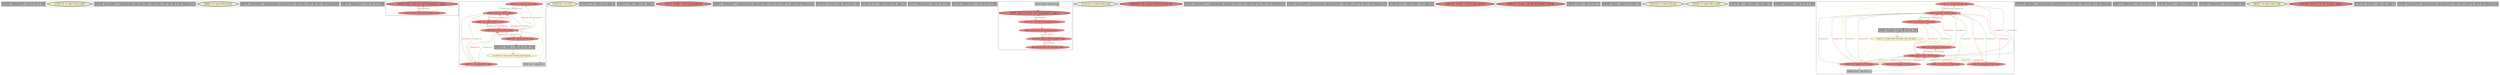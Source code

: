 
digraph G {





subgraph cluster39 {


node234 [penwidth=3.0,fontsize=20,fillcolor=grey,label="[24/25]  %idxprom10 = zext i32 %5 to i64",shape=rectangle,style=filled ]



}

subgraph cluster38 {


node233 [penwidth=3.0,fontsize=20,fillcolor=lemonchiffon,label="[114/115]  br label %for.cond7",shape=ellipse,style=filled ]



}

subgraph cluster37 {


node232 [penwidth=3.0,fontsize=20,fillcolor=grey,label="[29/34]  %arrayidx13 = getelementptr inbounds [100 x i32], [100 x i32]* %b, i64 0, i64 %idxprom12",shape=rectangle,style=filled ]



}

subgraph cluster36 {


node231 [penwidth=3.0,fontsize=20,fillcolor=lemonchiffon,label="[60/61]  br label %for.inc20",shape=ellipse,style=filled ]



}

subgraph cluster15 {


node191 [penwidth=3.0,fontsize=20,fillcolor=grey,label="[69/70]  %arrayidx5 = getelementptr inbounds [100 x i32], [100 x i32]* %b, i64 0, i64 %idxprom4",shape=rectangle,style=filled ]



}

subgraph cluster35 {


node230 [penwidth=3.0,fontsize=20,fillcolor=grey,label="[28/35]  %idxprom12 = zext i32 %7 to i64",shape=rectangle,style=filled ]



}

subgraph cluster11 {


node187 [penwidth=3.0,fontsize=20,fillcolor=lightcoral,label="[30/33]  %8 = load i32, i32* %arrayidx13, align 4",shape=ellipse,style=filled ]
node186 [fillcolor=lightcoral,label="[31/32]  store i32 %rem3, i32* %arrayidx5, align 4",shape=ellipse,style=filled ]

node186->node187 [style=solid,color=forestgreen,label="T|indep",penwidth=1.0,fontcolor=forestgreen ]
node187->node186 [style=solid,color=firebrick3,label="A|indep",penwidth=1.0,fontcolor=firebrick3 ]


}

subgraph cluster19 {


node203 [fillcolor=lightcoral,label="[84/93]  %3 = load i32, i32* %i, align 4",shape=ellipse,style=filled ]
node202 [fillcolor=lightcoral,label="[82/97]  %1 = load i32, i32* %i, align 4",shape=ellipse,style=filled ]
node201 [fillcolor=lightcoral,label="[85/90]  store i32 0, i32* %i, align 4",shape=ellipse,style=filled ]
node196 [fillcolor=lemonchiffon,label="[81/104]  br i1 %cmp, label %for.body, label %for.end",shape=ellipse,style=filled ]
node195 [fillcolor=grey,label="[91/92]  %inc = add i32 %3, 1",shape=rectangle,style=filled ]
node197 [fillcolor=lightcoral,label="[88/89]  %0 = load i32, i32* %i, align 4",shape=ellipse,style=filled ]
node198 [fillcolor=lightcoral,label="[86/87]  %2 = load i32, i32* %i, align 4",shape=ellipse,style=filled ]
node199 [penwidth=3.0,fontsize=20,fillcolor=grey,label="[80/105]  %cmp = icmp ult i32 %0, 100",shape=rectangle,style=filled ]
node200 [fillcolor=lightcoral,label="[83/94]  store i32 %inc, i32* %i, align 4",shape=ellipse,style=filled ]

node201->node198 [style=solid,color=forestgreen,label="T|indep|Const",penwidth=1.0,fontcolor=forestgreen ]
node198->node200 [style=solid,color=firebrick3,label="A|indep|Const",penwidth=1.0,fontcolor=firebrick3 ]
node199->node196 [style=solid,color=black,label="",penwidth=0.5,fontcolor=black ]
node196->node199 [style=solid,color=gold,label="C",penwidth=1.0,fontcolor=gold ]
node200->node203 [style=solid,color=forestgreen,label="T|indep|Const",penwidth=1.0,fontcolor=forestgreen ]
node203->node200 [style=solid,color=firebrick3,label="A|indep|Const",penwidth=1.0,fontcolor=firebrick3 ]
node197->node201 [style=solid,color=firebrick3,label="A|indep|Const",penwidth=1.0,fontcolor=firebrick3 ]
node196->node196 [style=solid,color=gold,label="C",penwidth=1.0,fontcolor=gold ]
node197->node199 [style=solid,color=black,label="",penwidth=0.5,fontcolor=black ]
node200->node202 [style=solid,color=forestgreen,label="T|indep|Const",penwidth=1.0,fontcolor=forestgreen ]
node203->node195 [style=solid,color=black,label="",penwidth=0.5,fontcolor=black ]
node201->node202 [style=solid,color=forestgreen,label="T|indep|Const",penwidth=1.0,fontcolor=forestgreen ]
node198->node201 [style=solid,color=firebrick3,label="A|indep|Const",penwidth=1.0,fontcolor=firebrick3 ]
node200->node198 [style=solid,color=forestgreen,label="T|indep|Const",penwidth=1.0,fontcolor=forestgreen ]
node202->node201 [style=solid,color=firebrick3,label="A|indep|Const",penwidth=1.0,fontcolor=firebrick3 ]
node202->node200 [style=solid,color=firebrick3,label="A|indep|Const",penwidth=1.0,fontcolor=firebrick3 ]
node196->node200 [style=solid,color=gold,label="C",penwidth=1.0,fontcolor=gold ]
node203->node201 [style=solid,color=firebrick3,label="A|indep|Const",penwidth=1.0,fontcolor=firebrick3 ]
node195->node200 [style=solid,color=black,label="",penwidth=0.5,fontcolor=black ]
node196->node195 [style=solid,color=gold,label="C",penwidth=1.0,fontcolor=gold ]
node196->node198 [style=solid,color=gold,label="C",penwidth=1.0,fontcolor=gold ]
node196->node202 [style=solid,color=gold,label="C",penwidth=1.0,fontcolor=gold ]
node197->node200 [style=solid,color=firebrick3,label="A|indep|Const",penwidth=1.0,fontcolor=firebrick3 ]
node201->node197 [style=solid,color=forestgreen,label="T|indep|Const",penwidth=1.0,fontcolor=forestgreen ]
node196->node203 [style=solid,color=gold,label="C",penwidth=1.0,fontcolor=gold ]
node201->node203 [style=solid,color=forestgreen,label="T|indep|Const",penwidth=1.0,fontcolor=forestgreen ]
node196->node197 [style=solid,color=gold,label="C",penwidth=1.0,fontcolor=gold ]
node200->node197 [style=solid,color=forestgreen,label="T|indep|Const",penwidth=1.0,fontcolor=forestgreen ]


}

subgraph cluster9 {


node184 [penwidth=3.0,fontsize=20,fillcolor=lemonchiffon,label="[124/125]  ret i32 0",shape=ellipse,style=filled ]



}

subgraph cluster8 {


node183 [penwidth=3.0,fontsize=20,fillcolor=grey,label="[116/117]  %i = alloca i32, align 4",shape=rectangle,style=filled ]



}

subgraph cluster10 {


node185 [penwidth=3.0,fontsize=20,fillcolor=grey,label="[126/127]  %i6 = alloca i32, align 4",shape=rectangle,style=filled ]



}

subgraph cluster23 {


node207 [penwidth=3.0,fontsize=20,fillcolor=lightcoral,label="[74/77]  %call2 = call i32 @rand() #2",shape=ellipse,style=filled ]



}

subgraph cluster7 {


node182 [penwidth=3.0,fontsize=20,fillcolor=grey,label="[46/47]  %arrayidx17 = getelementptr inbounds [100 x i32], [100 x i32]* %c, i64 0, i64 %idxprom16",shape=rectangle,style=filled ]



}

subgraph cluster14 {


node190 [penwidth=3.0,fontsize=20,fillcolor=grey,label="[107/110]  %conv = trunc i64 %call to i32",shape=rectangle,style=filled ]



}

subgraph cluster6 {


node181 [penwidth=3.0,fontsize=20,fillcolor=grey,label="[112/113]  %c = alloca [100 x i32], align 16",shape=rectangle,style=filled ]



}

subgraph cluster30 {


node225 [penwidth=3.0,fontsize=20,fillcolor=grey,label="[2/17]  %idxprom14 = zext i32 %9 to i64",shape=rectangle,style=filled ]



}

subgraph cluster31 {


node226 [penwidth=3.0,fontsize=20,fillcolor=grey,label="[52/55]  %idxprom18 = zext i32 %12 to i64",shape=rectangle,style=filled ]



}

subgraph cluster0 {


node175 [fillcolor=grey,label="[10/11]  %add = add i32 %6, %8",shape=rectangle,style=filled ]
node174 [fillcolor=lightcoral,label="[5/14]  %11 = load i32, i32* %arrayidx17, align 4",shape=ellipse,style=filled ]
node173 [penwidth=3.0,fontsize=20,fillcolor=lightcoral,label="[4/15]  store i32 %add, i32* %arrayidx15, align 4",shape=ellipse,style=filled ]
node172 [fillcolor=lightcoral,label="[7/12]  %6 = load i32, i32* %arrayidx11, align 4",shape=ellipse,style=filled ]
node170 [fillcolor=lightcoral,label="[6/13]  store i32 %11, i32* %arrayidx19, align 4",shape=ellipse,style=filled ]
node171 [fillcolor=lightcoral,label="[8/9]  store i32 %rem, i32* %arrayidx, align 4",shape=ellipse,style=filled ]

node173->node174 [style=solid,color=forestgreen,label="T|indep",penwidth=1.0,fontcolor=forestgreen ]
node172->node170 [style=solid,color=firebrick3,label="A|indep",penwidth=1.0,fontcolor=firebrick3 ]
node170->node172 [style=solid,color=forestgreen,label="T|indep",penwidth=1.0,fontcolor=forestgreen ]
node174->node170 [style=solid,color=black,label="",penwidth=0.5,fontcolor=black ]
node175->node173 [style=solid,color=black,label="",penwidth=0.5,fontcolor=black ]
node174->node173 [style=solid,color=firebrick3,label="A|indep",penwidth=1.0,fontcolor=firebrick3 ]
node171->node172 [style=solid,color=forestgreen,label="T|indep",penwidth=1.0,fontcolor=forestgreen ]
node172->node171 [style=solid,color=firebrick3,label="A|indep",penwidth=1.0,fontcolor=firebrick3 ]
node172->node175 [style=solid,color=black,label="",penwidth=0.5,fontcolor=black ]


}

subgraph cluster13 {


node189 [penwidth=3.0,fontsize=20,fillcolor=lemonchiffon,label="[122/123]  br label %for.cond",shape=ellipse,style=filled ]



}

subgraph cluster5 {


node180 [penwidth=3.0,fontsize=20,fillcolor=lightcoral,label="[108/109]  call void @srand(i32 %conv) #2",shape=ellipse,style=filled ]



}

subgraph cluster1 {


node176 [penwidth=3.0,fontsize=20,fillcolor=grey,label="[18/19]  %arrayidx11 = getelementptr inbounds [100 x i32], [100 x i32]* %a, i64 0, i64 %idxprom10",shape=rectangle,style=filled ]



}

subgraph cluster32 {


node227 [penwidth=3.0,fontsize=20,fillcolor=grey,label="[3/16]  %arrayidx15 = getelementptr inbounds [100 x i32], [100 x i32]* %c, i64 0, i64 %idxprom14",shape=rectangle,style=filled ]



}

subgraph cluster3 {


node178 [penwidth=3.0,fontsize=20,fillcolor=grey,label="[128/129]  %a = alloca [100 x i32], align 16",shape=rectangle,style=filled ]



}

subgraph cluster4 {


node179 [penwidth=3.0,fontsize=20,fillcolor=lightcoral,label="[100/101]  %call1 = call i32 @rand() #2",shape=ellipse,style=filled ]



}

subgraph cluster17 {


node193 [penwidth=3.0,fontsize=20,fillcolor=lightcoral,label="[106/111]  %call = call i64 @time(i64* null) #2",shape=ellipse,style=filled ]



}

subgraph cluster16 {


node192 [penwidth=3.0,fontsize=20,fillcolor=grey,label="[44/49]  %sub = sub i32 %10, 1",shape=rectangle,style=filled ]



}

subgraph cluster2 {


node177 [penwidth=3.0,fontsize=20,fillcolor=grey,label="[98/99]  %rem = urem i32 %call1, 10",shape=rectangle,style=filled ]



}

subgraph cluster34 {


node229 [penwidth=3.0,fontsize=20,fillcolor=lemonchiffon,label="[102/103]  br label %for.inc",shape=ellipse,style=filled ]



}

subgraph cluster22 {


node206 [penwidth=3.0,fontsize=20,fillcolor=lemonchiffon,label="[62/63]  br label %for.cond7",shape=ellipse,style=filled ]



}

subgraph cluster25 {


node209 [penwidth=3.0,fontsize=20,fillcolor=grey,label="[72/73]  %b = alloca [100 x i32], align 16",shape=rectangle,style=filled ]



}

subgraph cluster18 {


node194 [penwidth=3.0,fontsize=20,fillcolor=grey,label="[95/96]  %idxprom = zext i32 %1 to i64",shape=rectangle,style=filled ]



}

subgraph cluster29 {


node223 [fillcolor=lightcoral,label="[27/36]  %7 = load i32, i32* %i6, align 4",shape=ellipse,style=filled ]
node221 [fillcolor=lightcoral,label="[22/57]  store i32 1, i32* %i6, align 4",shape=ellipse,style=filled ]
node220 [fillcolor=lightcoral,label="[20/59]  store i32 %inc21, i32* %i6, align 4",shape=ellipse,style=filled ]
node214 [fillcolor=lightcoral,label="[23/26]  %5 = load i32, i32* %i6, align 4",shape=ellipse,style=filled ]
node213 [fillcolor=lightcoral,label="[21/58]  %9 = load i32, i32* %i6, align 4",shape=ellipse,style=filled ]
node224 [fillcolor=lemonchiffon,label="[1/64]  br i1 %cmp8, label %for.body9, label %for.end22",shape=ellipse,style=filled ]
node222 [fillcolor=lightcoral,label="[37/40]  %13 = load i32, i32* %i6, align 4",shape=ellipse,style=filled ]
node215 [fillcolor=grey,label="[38/39]  %inc21 = add i32 %13, 1",shape=rectangle,style=filled ]
node216 [fillcolor=lightcoral,label="[51/56]  %12 = load i32, i32* %i6, align 4",shape=ellipse,style=filled ]
node219 [penwidth=3.0,fontsize=20,fillcolor=grey,label="[0/65]  %cmp8 = icmp ult i32 %4, 100",shape=rectangle,style=filled ]
node217 [fillcolor=lightcoral,label="[43/50]  %10 = load i32, i32* %i6, align 4",shape=ellipse,style=filled ]
node218 [fillcolor=lightcoral,label="[41/42]  %4 = load i32, i32* %i6, align 4",shape=ellipse,style=filled ]

node224->node216 [style=solid,color=gold,label="C",penwidth=1.0,fontcolor=gold ]
node215->node220 [style=solid,color=black,label="",penwidth=0.5,fontcolor=black ]
node217->node221 [style=solid,color=firebrick3,label="A|indep|Const",penwidth=1.0,fontcolor=firebrick3 ]
node222->node215 [style=solid,color=black,label="",penwidth=0.5,fontcolor=black ]
node223->node221 [style=solid,color=firebrick3,label="A|indep|Const",penwidth=1.0,fontcolor=firebrick3 ]
node224->node222 [style=solid,color=gold,label="C",penwidth=1.0,fontcolor=gold ]
node220->node223 [style=solid,color=forestgreen,label="T|indep|Const",penwidth=1.0,fontcolor=forestgreen ]
node217->node220 [style=solid,color=firebrick3,label="A|indep|Const",penwidth=1.0,fontcolor=firebrick3 ]
node218->node221 [style=solid,color=firebrick3,label="A|indep|Const",penwidth=1.0,fontcolor=firebrick3 ]
node221->node217 [style=solid,color=forestgreen,label="T|indep|Const",penwidth=1.0,fontcolor=forestgreen ]
node221->node216 [style=solid,color=forestgreen,label="T|indep|Const",penwidth=1.0,fontcolor=forestgreen ]
node216->node220 [style=solid,color=firebrick3,label="A|indep|Const",penwidth=1.0,fontcolor=firebrick3 ]
node220->node218 [style=solid,color=forestgreen,label="T|indep|Const",penwidth=1.0,fontcolor=forestgreen ]
node218->node220 [style=solid,color=firebrick3,label="A|indep|Const",penwidth=1.0,fontcolor=firebrick3 ]
node220->node213 [style=solid,color=forestgreen,label="T|indep|Const",penwidth=1.0,fontcolor=forestgreen ]
node221->node214 [style=solid,color=forestgreen,label="T|indep|Const",penwidth=1.0,fontcolor=forestgreen ]
node224->node215 [style=solid,color=gold,label="C",penwidth=1.0,fontcolor=gold ]
node216->node221 [style=solid,color=firebrick3,label="A|indep|Const",penwidth=1.0,fontcolor=firebrick3 ]
node224->node214 [style=solid,color=gold,label="C",penwidth=1.0,fontcolor=gold ]
node221->node223 [style=solid,color=forestgreen,label="T|indep|Const",penwidth=1.0,fontcolor=forestgreen ]
node224->node213 [style=solid,color=gold,label="C",penwidth=1.0,fontcolor=gold ]
node220->node214 [style=solid,color=forestgreen,label="T|indep|Const",penwidth=1.0,fontcolor=forestgreen ]
node224->node218 [style=solid,color=gold,label="C",penwidth=1.0,fontcolor=gold ]
node224->node217 [style=solid,color=gold,label="C",penwidth=1.0,fontcolor=gold ]
node220->node222 [style=solid,color=forestgreen,label="T|indep|Const",penwidth=1.0,fontcolor=forestgreen ]
node218->node219 [style=solid,color=black,label="",penwidth=0.5,fontcolor=black ]
node224->node220 [style=solid,color=gold,label="C",penwidth=1.0,fontcolor=gold ]
node214->node220 [style=solid,color=firebrick3,label="A|indep|Const",penwidth=1.0,fontcolor=firebrick3 ]
node224->node219 [style=solid,color=gold,label="C",penwidth=1.0,fontcolor=gold ]
node219->node224 [style=solid,color=black,label="",penwidth=0.5,fontcolor=black ]
node214->node221 [style=solid,color=firebrick3,label="A|indep|Const",penwidth=1.0,fontcolor=firebrick3 ]
node220->node217 [style=solid,color=forestgreen,label="T|indep|Const",penwidth=1.0,fontcolor=forestgreen ]
node220->node216 [style=solid,color=forestgreen,label="T|indep|Const",penwidth=1.0,fontcolor=forestgreen ]
node224->node223 [style=solid,color=gold,label="C",penwidth=1.0,fontcolor=gold ]
node213->node221 [style=solid,color=firebrick3,label="A|indep|Const",penwidth=1.0,fontcolor=firebrick3 ]
node221->node213 [style=solid,color=forestgreen,label="T|indep|Const",penwidth=1.0,fontcolor=forestgreen ]
node222->node220 [style=solid,color=firebrick3,label="A|indep|Const",penwidth=1.0,fontcolor=firebrick3 ]
node221->node218 [style=solid,color=forestgreen,label="T|indep|Const",penwidth=1.0,fontcolor=forestgreen ]
node223->node220 [style=solid,color=firebrick3,label="A|indep|Const",penwidth=1.0,fontcolor=firebrick3 ]
node224->node224 [style=solid,color=gold,label="C",penwidth=1.0,fontcolor=gold ]
node221->node222 [style=solid,color=forestgreen,label="T|indep|Const",penwidth=1.0,fontcolor=forestgreen ]
node213->node220 [style=solid,color=firebrick3,label="A|indep|Const",penwidth=1.0,fontcolor=firebrick3 ]
node222->node221 [style=solid,color=firebrick3,label="A|indep|Const",penwidth=1.0,fontcolor=firebrick3 ]


}

subgraph cluster20 {


node204 [penwidth=3.0,fontsize=20,fillcolor=grey,label="[78/79]  %arrayidx = getelementptr inbounds [100 x i32], [100 x i32]* %a, i64 0, i64 %idxprom",shape=rectangle,style=filled ]



}

subgraph cluster26 {


node210 [penwidth=3.0,fontsize=20,fillcolor=grey,label="[68/71]  %idxprom4 = zext i32 %2 to i64",shape=rectangle,style=filled ]



}

subgraph cluster24 {


node208 [penwidth=3.0,fontsize=20,fillcolor=grey,label="[75/76]  %rem3 = urem i32 %call2, 10",shape=rectangle,style=filled ]



}

subgraph cluster28 {


node212 [penwidth=3.0,fontsize=20,fillcolor=grey,label="[45/48]  %idxprom16 = zext i32 %sub to i64",shape=rectangle,style=filled ]



}

subgraph cluster27 {


node211 [penwidth=3.0,fontsize=20,fillcolor=lemonchiffon,label="[66/67]  br label %for.cond",shape=ellipse,style=filled ]



}

subgraph cluster21 {


node205 [penwidth=3.0,fontsize=20,fillcolor=lightcoral,label="[119/120]  store i32 0, i32* %retval, align 4",shape=ellipse,style=filled ]



}

subgraph cluster12 {


node188 [penwidth=3.0,fontsize=20,fillcolor=grey,label="[118/121]  %retval = alloca i32, align 4",shape=rectangle,style=filled ]



}

subgraph cluster33 {


node228 [penwidth=3.0,fontsize=20,fillcolor=grey,label="[53/54]  %arrayidx19 = getelementptr inbounds [100 x i32], [100 x i32]* %a, i64 0, i64 %idxprom18",shape=rectangle,style=filled ]



}

}

